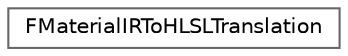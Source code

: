 digraph "Graphical Class Hierarchy"
{
 // INTERACTIVE_SVG=YES
 // LATEX_PDF_SIZE
  bgcolor="transparent";
  edge [fontname=Helvetica,fontsize=10,labelfontname=Helvetica,labelfontsize=10];
  node [fontname=Helvetica,fontsize=10,shape=box,height=0.2,width=0.4];
  rankdir="LR";
  Node0 [id="Node000000",label="FMaterialIRToHLSLTranslation",height=0.2,width=0.4,color="grey40", fillcolor="white", style="filled",URL="$d2/d05/structFMaterialIRToHLSLTranslation.html",tooltip=" "];
}
